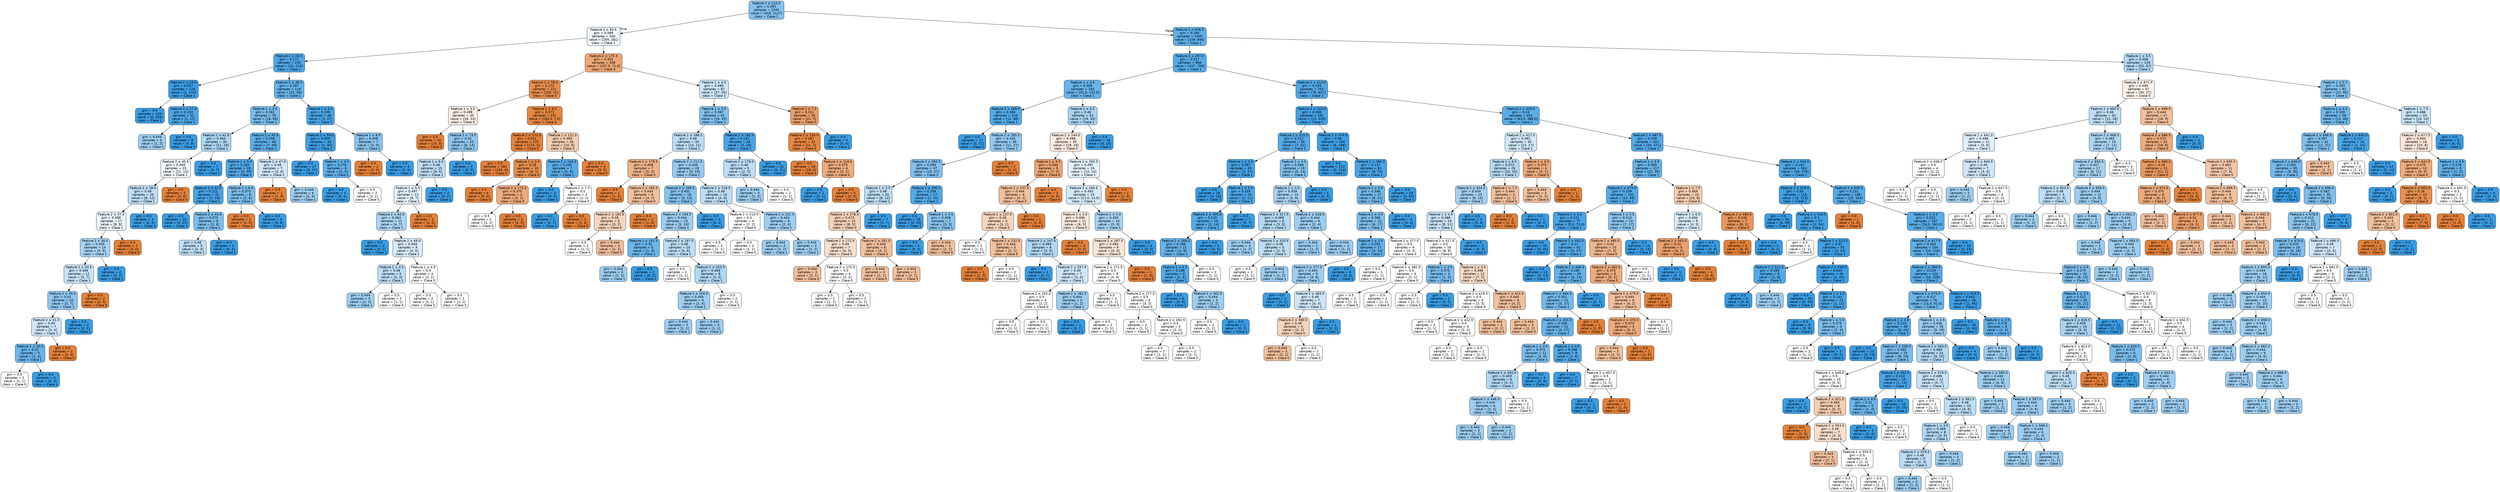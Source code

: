 digraph Tree {
node [shape=box, style="filled, rounded", color="black", fontname="helvetica"] ;
edge [fontname="helvetica"] ;
0 [label=<Feature 2 &le; 223.5<br/>gini = 0.395<br/>samples = 1545<br/>value = [418, 1127]<br/>class = Clase 1>, fillcolor="#82c1ef"] ;
1 [label=<Feature 2 &le; 63.5<br/>gini = 0.499<br/>samples = 540<br/>value = [259, 281]<br/>class = Clase 1>, fillcolor="#eff7fd"] ;
0 -> 1 [labeldistance=2.5, labelangle=45, headlabel="True"] ;
2 [label=<Feature 2 &le; 28.5<br/>gini = 0.172<br/>samples = 232<br/>value = [22, 210]<br/>class = Clase 1>, fillcolor="#4ea7e8"] ;
1 -> 2 ;
3 [label=<Feature 2 &le; 25.5<br/>gini = 0.017<br/>samples = 116<br/>value = [1, 115]<br/>class = Clase 1>, fillcolor="#3b9ee5"] ;
2 -> 3 ;
4 [label=<gini = 0.0<br/>samples = 104<br/>value = [0, 104]<br/>class = Clase 1>, fillcolor="#399de5"] ;
3 -> 4 ;
5 [label=<Feature 2 &le; 27.0<br/>gini = 0.153<br/>samples = 12<br/>value = [1, 11]<br/>class = Clase 1>, fillcolor="#4ba6e7"] ;
3 -> 5 ;
6 [label=<gini = 0.444<br/>samples = 3<br/>value = [1, 2]<br/>class = Clase 1>, fillcolor="#9ccef2"] ;
5 -> 6 ;
7 [label=<gini = 0.0<br/>samples = 9<br/>value = [0, 9]<br/>class = Clase 1>, fillcolor="#399de5"] ;
5 -> 7 ;
8 [label=<Feature 2 &le; 48.5<br/>gini = 0.297<br/>samples = 116<br/>value = [21, 95]<br/>class = Clase 1>, fillcolor="#65b3eb"] ;
2 -> 8 ;
9 [label=<Feature 1 &le; 3.5<br/>gini = 0.361<br/>samples = 76<br/>value = [18, 58]<br/>class = Clase 1>, fillcolor="#76bbed"] ;
8 -> 9 ;
10 [label=<Feature 2 &le; 42.0<br/>gini = 0.464<br/>samples = 30<br/>value = [11, 19]<br/>class = Clase 1>, fillcolor="#acd6f4"] ;
9 -> 10 ;
11 [label=<Feature 2 &le; 40.5<br/>gini = 0.499<br/>samples = 23<br/>value = [11, 12]<br/>class = Clase 1>, fillcolor="#eff7fd"] ;
10 -> 11 ;
12 [label=<Feature 2 &le; 39.0<br/>gini = 0.48<br/>samples = 20<br/>value = [8, 12]<br/>class = Clase 1>, fillcolor="#bddef6"] ;
11 -> 12 ;
13 [label=<Feature 2 &le; 37.5<br/>gini = 0.498<br/>samples = 17<br/>value = [8, 9]<br/>class = Clase 1>, fillcolor="#e9f4fc"] ;
12 -> 13 ;
14 [label=<Feature 2 &le; 36.0<br/>gini = 0.459<br/>samples = 14<br/>value = [5, 9]<br/>class = Clase 1>, fillcolor="#a7d3f3"] ;
13 -> 14 ;
15 [label=<Feature 2 &le; 34.5<br/>gini = 0.486<br/>samples = 12<br/>value = [5, 7]<br/>class = Clase 1>, fillcolor="#c6e3f8"] ;
14 -> 15 ;
16 [label=<Feature 2 &le; 33.0<br/>gini = 0.42<br/>samples = 10<br/>value = [3, 7]<br/>class = Clase 1>, fillcolor="#8ec7f0"] ;
15 -> 16 ;
17 [label=<Feature 2 &le; 31.5<br/>gini = 0.49<br/>samples = 7<br/>value = [3, 4]<br/>class = Clase 1>, fillcolor="#cee6f8"] ;
16 -> 17 ;
18 [label=<Feature 2 &le; 30.0<br/>gini = 0.32<br/>samples = 5<br/>value = [1, 4]<br/>class = Clase 1>, fillcolor="#6ab6ec"] ;
17 -> 18 ;
19 [label=<gini = 0.5<br/>samples = 2<br/>value = [1, 1]<br/>class = Clase 0>, fillcolor="#ffffff"] ;
18 -> 19 ;
20 [label=<gini = 0.0<br/>samples = 3<br/>value = [0, 3]<br/>class = Clase 1>, fillcolor="#399de5"] ;
18 -> 20 ;
21 [label=<gini = 0.0<br/>samples = 2<br/>value = [2, 0]<br/>class = Clase 0>, fillcolor="#e58139"] ;
17 -> 21 ;
22 [label=<gini = 0.0<br/>samples = 3<br/>value = [0, 3]<br/>class = Clase 1>, fillcolor="#399de5"] ;
16 -> 22 ;
23 [label=<gini = 0.0<br/>samples = 2<br/>value = [2, 0]<br/>class = Clase 0>, fillcolor="#e58139"] ;
15 -> 23 ;
24 [label=<gini = 0.0<br/>samples = 2<br/>value = [0, 2]<br/>class = Clase 1>, fillcolor="#399de5"] ;
14 -> 24 ;
25 [label=<gini = 0.0<br/>samples = 3<br/>value = [3, 0]<br/>class = Clase 0>, fillcolor="#e58139"] ;
13 -> 25 ;
26 [label=<gini = 0.0<br/>samples = 3<br/>value = [0, 3]<br/>class = Clase 1>, fillcolor="#399de5"] ;
12 -> 26 ;
27 [label=<gini = 0.0<br/>samples = 3<br/>value = [3, 0]<br/>class = Clase 0>, fillcolor="#e58139"] ;
11 -> 27 ;
28 [label=<gini = 0.0<br/>samples = 7<br/>value = [0, 7]<br/>class = Clase 1>, fillcolor="#399de5"] ;
10 -> 28 ;
29 [label=<Feature 2 &le; 45.5<br/>gini = 0.258<br/>samples = 46<br/>value = [7, 39]<br/>class = Clase 1>, fillcolor="#5dafea"] ;
9 -> 29 ;
30 [label=<Feature 1 &le; 5.5<br/>gini = 0.184<br/>samples = 39<br/>value = [4, 35]<br/>class = Clase 1>, fillcolor="#50a8e8"] ;
29 -> 30 ;
31 [label=<Feature 2 &le; 42.0<br/>gini = 0.121<br/>samples = 31<br/>value = [2, 29]<br/>class = Clase 1>, fillcolor="#47a4e7"] ;
30 -> 31 ;
32 [label=<gini = 0.0<br/>samples = 23<br/>value = [0, 23]<br/>class = Clase 1>, fillcolor="#399de5"] ;
31 -> 32 ;
33 [label=<Feature 2 &le; 44.5<br/>gini = 0.375<br/>samples = 8<br/>value = [2, 6]<br/>class = Clase 1>, fillcolor="#7bbeee"] ;
31 -> 33 ;
34 [label=<gini = 0.48<br/>samples = 5<br/>value = [2, 3]<br/>class = Clase 1>, fillcolor="#bddef6"] ;
33 -> 34 ;
35 [label=<gini = 0.0<br/>samples = 3<br/>value = [0, 3]<br/>class = Clase 1>, fillcolor="#399de5"] ;
33 -> 35 ;
36 [label=<Feature 1 &le; 6.5<br/>gini = 0.375<br/>samples = 8<br/>value = [2, 6]<br/>class = Clase 1>, fillcolor="#7bbeee"] ;
30 -> 36 ;
37 [label=<gini = 0.0<br/>samples = 2<br/>value = [2, 0]<br/>class = Clase 0>, fillcolor="#e58139"] ;
36 -> 37 ;
38 [label=<gini = 0.0<br/>samples = 6<br/>value = [0, 6]<br/>class = Clase 1>, fillcolor="#399de5"] ;
36 -> 38 ;
39 [label=<Feature 2 &le; 47.0<br/>gini = 0.49<br/>samples = 7<br/>value = [3, 4]<br/>class = Clase 1>, fillcolor="#cee6f8"] ;
29 -> 39 ;
40 [label=<gini = 0.0<br/>samples = 1<br/>value = [1, 0]<br/>class = Clase 0>, fillcolor="#e58139"] ;
39 -> 40 ;
41 [label=<gini = 0.444<br/>samples = 6<br/>value = [2, 4]<br/>class = Clase 1>, fillcolor="#9ccef2"] ;
39 -> 41 ;
42 [label=<Feature 1 &le; 5.5<br/>gini = 0.139<br/>samples = 40<br/>value = [3, 37]<br/>class = Clase 1>, fillcolor="#49a5e7"] ;
8 -> 42 ;
43 [label=<Feature 2 &le; 59.0<br/>gini = 0.059<br/>samples = 33<br/>value = [1, 32]<br/>class = Clase 1>, fillcolor="#3fa0e6"] ;
42 -> 43 ;
44 [label=<gini = 0.0<br/>samples = 27<br/>value = [0, 27]<br/>class = Clase 1>, fillcolor="#399de5"] ;
43 -> 44 ;
45 [label=<Feature 1 &le; 4.5<br/>gini = 0.278<br/>samples = 6<br/>value = [1, 5]<br/>class = Clase 1>, fillcolor="#61b1ea"] ;
43 -> 45 ;
46 [label=<gini = 0.0<br/>samples = 4<br/>value = [0, 4]<br/>class = Clase 1>, fillcolor="#399de5"] ;
45 -> 46 ;
47 [label=<gini = 0.5<br/>samples = 2<br/>value = [1, 1]<br/>class = Clase 0>, fillcolor="#ffffff"] ;
45 -> 47 ;
48 [label=<Feature 1 &le; 6.5<br/>gini = 0.408<br/>samples = 7<br/>value = [2, 5]<br/>class = Clase 1>, fillcolor="#88c4ef"] ;
42 -> 48 ;
49 [label=<gini = 0.0<br/>samples = 2<br/>value = [2, 0]<br/>class = Clase 0>, fillcolor="#e58139"] ;
48 -> 49 ;
50 [label=<gini = 0.0<br/>samples = 5<br/>value = [0, 5]<br/>class = Clase 1>, fillcolor="#399de5"] ;
48 -> 50 ;
51 [label=<Feature 2 &le; 175.5<br/>gini = 0.355<br/>samples = 308<br/>value = [237.0, 71.0]<br/>class = Clase 0>, fillcolor="#eda774"] ;
1 -> 51 ;
52 [label=<Feature 2 &le; 78.0<br/>gini = 0.172<br/>samples = 221<br/>value = [200, 21]<br/>class = Clase 0>, fillcolor="#e88e4e"] ;
51 -> 52 ;
53 [label=<Feature 1 &le; 3.5<br/>gini = 0.498<br/>samples = 30<br/>value = [16, 14]<br/>class = Clase 0>, fillcolor="#fcefe6"] ;
52 -> 53 ;
54 [label=<gini = 0.0<br/>samples = 10<br/>value = [10, 0]<br/>class = Clase 0>, fillcolor="#e58139"] ;
53 -> 54 ;
55 [label=<Feature 2 &le; 73.5<br/>gini = 0.42<br/>samples = 20<br/>value = [6, 14]<br/>class = Clase 1>, fillcolor="#8ec7f0"] ;
53 -> 55 ;
56 [label=<Feature 1 &le; 6.5<br/>gini = 0.48<br/>samples = 15<br/>value = [6, 9]<br/>class = Clase 1>, fillcolor="#bddef6"] ;
55 -> 56 ;
57 [label=<Feature 1 &le; 5.5<br/>gini = 0.497<br/>samples = 13<br/>value = [6, 7]<br/>class = Clase 1>, fillcolor="#e3f1fb"] ;
56 -> 57 ;
58 [label=<Feature 2 &le; 64.5<br/>gini = 0.463<br/>samples = 11<br/>value = [4, 7]<br/>class = Clase 1>, fillcolor="#aad5f4"] ;
57 -> 58 ;
59 [label=<gini = 0.0<br/>samples = 2<br/>value = [0, 2]<br/>class = Clase 1>, fillcolor="#399de5"] ;
58 -> 59 ;
60 [label=<Feature 2 &le; 69.0<br/>gini = 0.494<br/>samples = 9<br/>value = [4, 5]<br/>class = Clase 1>, fillcolor="#d7ebfa"] ;
58 -> 60 ;
61 [label=<Feature 1 &le; 4.5<br/>gini = 0.48<br/>samples = 5<br/>value = [2, 3]<br/>class = Clase 1>, fillcolor="#bddef6"] ;
60 -> 61 ;
62 [label=<gini = 0.444<br/>samples = 3<br/>value = [1, 2]<br/>class = Clase 1>, fillcolor="#9ccef2"] ;
61 -> 62 ;
63 [label=<gini = 0.5<br/>samples = 2<br/>value = [1, 1]<br/>class = Clase 0>, fillcolor="#ffffff"] ;
61 -> 63 ;
64 [label=<Feature 1 &le; 4.5<br/>gini = 0.5<br/>samples = 4<br/>value = [2, 2]<br/>class = Clase 0>, fillcolor="#ffffff"] ;
60 -> 64 ;
65 [label=<gini = 0.5<br/>samples = 2<br/>value = [1, 1]<br/>class = Clase 0>, fillcolor="#ffffff"] ;
64 -> 65 ;
66 [label=<gini = 0.5<br/>samples = 2<br/>value = [1, 1]<br/>class = Clase 0>, fillcolor="#ffffff"] ;
64 -> 66 ;
67 [label=<gini = 0.0<br/>samples = 2<br/>value = [2, 0]<br/>class = Clase 0>, fillcolor="#e58139"] ;
57 -> 67 ;
68 [label=<gini = 0.0<br/>samples = 2<br/>value = [0, 2]<br/>class = Clase 1>, fillcolor="#399de5"] ;
56 -> 68 ;
69 [label=<gini = 0.0<br/>samples = 5<br/>value = [0, 5]<br/>class = Clase 1>, fillcolor="#399de5"] ;
55 -> 69 ;
70 [label=<Feature 1 &le; 6.5<br/>gini = 0.071<br/>samples = 191<br/>value = [184.0, 7.0]<br/>class = Clase 0>, fillcolor="#e68641"] ;
52 -> 70 ;
71 [label=<Feature 2 &le; 171.0<br/>gini = 0.011<br/>samples = 175<br/>value = [174, 1]<br/>class = Clase 0>, fillcolor="#e5823a"] ;
70 -> 71 ;
72 [label=<gini = 0.0<br/>samples = 165<br/>value = [165, 0]<br/>class = Clase 0>, fillcolor="#e58139"] ;
71 -> 72 ;
73 [label=<Feature 1 &le; 3.5<br/>gini = 0.18<br/>samples = 10<br/>value = [9, 1]<br/>class = Clase 0>, fillcolor="#e88f4f"] ;
71 -> 73 ;
74 [label=<gini = 0.0<br/>samples = 6<br/>value = [6, 0]<br/>class = Clase 0>, fillcolor="#e58139"] ;
73 -> 74 ;
75 [label=<Feature 2 &le; 173.5<br/>gini = 0.375<br/>samples = 4<br/>value = [3, 1]<br/>class = Clase 0>, fillcolor="#eeab7b"] ;
73 -> 75 ;
76 [label=<gini = 0.5<br/>samples = 2<br/>value = [1, 1]<br/>class = Clase 0>, fillcolor="#ffffff"] ;
75 -> 76 ;
77 [label=<gini = 0.0<br/>samples = 2<br/>value = [2, 0]<br/>class = Clase 0>, fillcolor="#e58139"] ;
75 -> 77 ;
78 [label=<Feature 2 &le; 121.5<br/>gini = 0.469<br/>samples = 16<br/>value = [10, 6]<br/>class = Clase 0>, fillcolor="#f5cdb0"] ;
70 -> 78 ;
79 [label=<Feature 2 &le; 104.0<br/>gini = 0.245<br/>samples = 7<br/>value = [1, 6]<br/>class = Clase 1>, fillcolor="#5aade9"] ;
78 -> 79 ;
80 [label=<gini = 0.0<br/>samples = 5<br/>value = [0, 5]<br/>class = Clase 1>, fillcolor="#399de5"] ;
79 -> 80 ;
81 [label=<Feature 1 &le; 7.5<br/>gini = 0.5<br/>samples = 2<br/>value = [1, 1]<br/>class = Clase 0>, fillcolor="#ffffff"] ;
79 -> 81 ;
82 [label=<gini = 0.0<br/>samples = 1<br/>value = [0, 1]<br/>class = Clase 1>, fillcolor="#399de5"] ;
81 -> 82 ;
83 [label=<gini = 0.0<br/>samples = 1<br/>value = [1, 0]<br/>class = Clase 0>, fillcolor="#e58139"] ;
81 -> 83 ;
84 [label=<gini = 0.0<br/>samples = 9<br/>value = [9, 0]<br/>class = Clase 0>, fillcolor="#e58139"] ;
78 -> 84 ;
85 [label=<Feature 1 &le; 4.5<br/>gini = 0.489<br/>samples = 87<br/>value = [37, 50]<br/>class = Clase 1>, fillcolor="#cce6f8"] ;
51 -> 85 ;
86 [label=<Feature 1 &le; 3.5<br/>gini = 0.387<br/>samples = 61<br/>value = [16, 45]<br/>class = Clase 1>, fillcolor="#7fc0ee"] ;
85 -> 86 ;
87 [label=<Feature 2 &le; 188.5<br/>gini = 0.48<br/>samples = 35<br/>value = [14, 21]<br/>class = Clase 1>, fillcolor="#bddef6"] ;
86 -> 87 ;
88 [label=<Feature 2 &le; 179.5<br/>gini = 0.408<br/>samples = 7<br/>value = [5, 2]<br/>class = Clase 0>, fillcolor="#efb388"] ;
87 -> 88 ;
89 [label=<gini = 0.0<br/>samples = 1<br/>value = [1, 0]<br/>class = Clase 0>, fillcolor="#e58139"] ;
88 -> 89 ;
90 [label=<Feature 2 &le; 185.5<br/>gini = 0.444<br/>samples = 6<br/>value = [4, 2]<br/>class = Clase 0>, fillcolor="#f2c09c"] ;
88 -> 90 ;
91 [label=<Feature 2 &le; 182.5<br/>gini = 0.48<br/>samples = 5<br/>value = [3, 2]<br/>class = Clase 0>, fillcolor="#f6d5bd"] ;
90 -> 91 ;
92 [label=<gini = 0.5<br/>samples = 2<br/>value = [1, 1]<br/>class = Clase 0>, fillcolor="#ffffff"] ;
91 -> 92 ;
93 [label=<gini = 0.444<br/>samples = 3<br/>value = [2, 1]<br/>class = Clase 0>, fillcolor="#f2c09c"] ;
91 -> 93 ;
94 [label=<gini = 0.0<br/>samples = 1<br/>value = [1, 0]<br/>class = Clase 0>, fillcolor="#e58139"] ;
90 -> 94 ;
95 [label=<Feature 2 &le; 212.5<br/>gini = 0.436<br/>samples = 28<br/>value = [9, 19]<br/>class = Clase 1>, fillcolor="#97cbf1"] ;
87 -> 95 ;
96 [label=<Feature 2 &le; 206.5<br/>gini = 0.401<br/>samples = 18<br/>value = [5, 13]<br/>class = Clase 1>, fillcolor="#85c3ef"] ;
95 -> 96 ;
97 [label=<Feature 2 &le; 194.5<br/>gini = 0.444<br/>samples = 15<br/>value = [5, 10]<br/>class = Clase 1>, fillcolor="#9ccef2"] ;
96 -> 97 ;
98 [label=<Feature 2 &le; 191.5<br/>gini = 0.32<br/>samples = 5<br/>value = [1, 4]<br/>class = Clase 1>, fillcolor="#6ab6ec"] ;
97 -> 98 ;
99 [label=<gini = 0.444<br/>samples = 3<br/>value = [1, 2]<br/>class = Clase 1>, fillcolor="#9ccef2"] ;
98 -> 99 ;
100 [label=<gini = 0.0<br/>samples = 2<br/>value = [0, 2]<br/>class = Clase 1>, fillcolor="#399de5"] ;
98 -> 100 ;
101 [label=<Feature 2 &le; 197.5<br/>gini = 0.48<br/>samples = 10<br/>value = [4, 6]<br/>class = Clase 1>, fillcolor="#bddef6"] ;
97 -> 101 ;
102 [label=<gini = 0.5<br/>samples = 2<br/>value = [1, 1]<br/>class = Clase 0>, fillcolor="#ffffff"] ;
101 -> 102 ;
103 [label=<Feature 2 &le; 203.5<br/>gini = 0.469<br/>samples = 8<br/>value = [3, 5]<br/>class = Clase 1>, fillcolor="#b0d8f5"] ;
101 -> 103 ;
104 [label=<Feature 2 &le; 200.5<br/>gini = 0.444<br/>samples = 6<br/>value = [2, 4]<br/>class = Clase 1>, fillcolor="#9ccef2"] ;
103 -> 104 ;
105 [label=<gini = 0.444<br/>samples = 3<br/>value = [1, 2]<br/>class = Clase 1>, fillcolor="#9ccef2"] ;
104 -> 105 ;
106 [label=<gini = 0.444<br/>samples = 3<br/>value = [1, 2]<br/>class = Clase 1>, fillcolor="#9ccef2"] ;
104 -> 106 ;
107 [label=<gini = 0.5<br/>samples = 2<br/>value = [1, 1]<br/>class = Clase 0>, fillcolor="#ffffff"] ;
103 -> 107 ;
108 [label=<gini = 0.0<br/>samples = 3<br/>value = [0, 3]<br/>class = Clase 1>, fillcolor="#399de5"] ;
96 -> 108 ;
109 [label=<Feature 2 &le; 218.5<br/>gini = 0.48<br/>samples = 10<br/>value = [4, 6]<br/>class = Clase 1>, fillcolor="#bddef6"] ;
95 -> 109 ;
110 [label=<Feature 2 &le; 215.5<br/>gini = 0.5<br/>samples = 4<br/>value = [2, 2]<br/>class = Clase 0>, fillcolor="#ffffff"] ;
109 -> 110 ;
111 [label=<gini = 0.5<br/>samples = 2<br/>value = [1, 1]<br/>class = Clase 0>, fillcolor="#ffffff"] ;
110 -> 111 ;
112 [label=<gini = 0.5<br/>samples = 2<br/>value = [1, 1]<br/>class = Clase 0>, fillcolor="#ffffff"] ;
110 -> 112 ;
113 [label=<Feature 2 &le; 221.5<br/>gini = 0.444<br/>samples = 6<br/>value = [2, 4]<br/>class = Clase 1>, fillcolor="#9ccef2"] ;
109 -> 113 ;
114 [label=<gini = 0.444<br/>samples = 3<br/>value = [1, 2]<br/>class = Clase 1>, fillcolor="#9ccef2"] ;
113 -> 114 ;
115 [label=<gini = 0.444<br/>samples = 3<br/>value = [1, 2]<br/>class = Clase 1>, fillcolor="#9ccef2"] ;
113 -> 115 ;
116 [label=<Feature 2 &le; 182.0<br/>gini = 0.142<br/>samples = 26<br/>value = [2, 24]<br/>class = Clase 1>, fillcolor="#49a5e7"] ;
86 -> 116 ;
117 [label=<Feature 2 &le; 178.0<br/>gini = 0.48<br/>samples = 5<br/>value = [2, 3]<br/>class = Clase 1>, fillcolor="#bddef6"] ;
116 -> 117 ;
118 [label=<gini = 0.444<br/>samples = 3<br/>value = [1, 2]<br/>class = Clase 1>, fillcolor="#9ccef2"] ;
117 -> 118 ;
119 [label=<gini = 0.5<br/>samples = 2<br/>value = [1, 1]<br/>class = Clase 0>, fillcolor="#ffffff"] ;
117 -> 119 ;
120 [label=<gini = 0.0<br/>samples = 21<br/>value = [0, 21]<br/>class = Clase 1>, fillcolor="#399de5"] ;
116 -> 120 ;
121 [label=<Feature 1 &le; 7.5<br/>gini = 0.311<br/>samples = 26<br/>value = [21, 5]<br/>class = Clase 0>, fillcolor="#eb9f68"] ;
85 -> 121 ;
122 [label=<Feature 2 &le; 216.0<br/>gini = 0.087<br/>samples = 22<br/>value = [21, 1]<br/>class = Clase 0>, fillcolor="#e68742"] ;
121 -> 122 ;
123 [label=<gini = 0.0<br/>samples = 18<br/>value = [18, 0]<br/>class = Clase 0>, fillcolor="#e58139"] ;
122 -> 123 ;
124 [label=<Feature 2 &le; 218.5<br/>gini = 0.375<br/>samples = 4<br/>value = [3, 1]<br/>class = Clase 0>, fillcolor="#eeab7b"] ;
122 -> 124 ;
125 [label=<gini = 0.0<br/>samples = 1<br/>value = [0, 1]<br/>class = Clase 1>, fillcolor="#399de5"] ;
124 -> 125 ;
126 [label=<gini = 0.0<br/>samples = 3<br/>value = [3, 0]<br/>class = Clase 0>, fillcolor="#e58139"] ;
124 -> 126 ;
127 [label=<gini = 0.0<br/>samples = 4<br/>value = [0, 4]<br/>class = Clase 1>, fillcolor="#399de5"] ;
121 -> 127 ;
128 [label=<Feature 2 &le; 636.5<br/>gini = 0.266<br/>samples = 1005<br/>value = [159, 846]<br/>class = Clase 1>, fillcolor="#5eafea"] ;
0 -> 128 [labeldistance=2.5, labelangle=-45, headlabel="False"] ;
129 [label=<Feature 2 &le; 297.0<br/>gini = 0.217<br/>samples = 866<br/>value = [107, 759]<br/>class = Clase 1>, fillcolor="#55abe9"] ;
128 -> 129 ;
130 [label=<Feature 1 &le; 4.5<br/>gini = 0.308<br/>samples = 163<br/>value = [31.0, 132.0]<br/>class = Clase 1>, fillcolor="#68b4eb"] ;
129 -> 130 ;
131 [label=<Feature 2 &le; 269.5<br/>gini = 0.194<br/>samples = 110<br/>value = [12, 98]<br/>class = Clase 1>, fillcolor="#51a9e8"] ;
130 -> 131 ;
132 [label=<gini = 0.0<br/>samples = 71<br/>value = [0, 71]<br/>class = Clase 1>, fillcolor="#399de5"] ;
131 -> 132 ;
133 [label=<Feature 2 &le; 295.5<br/>gini = 0.426<br/>samples = 39<br/>value = [12, 27]<br/>class = Clase 1>, fillcolor="#91c9f1"] ;
131 -> 133 ;
134 [label=<Feature 2 &le; 283.5<br/>gini = 0.394<br/>samples = 37<br/>value = [10, 27]<br/>class = Clase 1>, fillcolor="#82c1ef"] ;
133 -> 134 ;
135 [label=<Feature 1 &le; 3.5<br/>gini = 0.48<br/>samples = 20<br/>value = [8, 12]<br/>class = Clase 1>, fillcolor="#bddef6"] ;
134 -> 135 ;
136 [label=<Feature 2 &le; 278.5<br/>gini = 0.473<br/>samples = 13<br/>value = [8, 5]<br/>class = Clase 0>, fillcolor="#f5d0b5"] ;
135 -> 136 ;
137 [label=<Feature 2 &le; 272.5<br/>gini = 0.49<br/>samples = 7<br/>value = [4, 3]<br/>class = Clase 0>, fillcolor="#f8e0ce"] ;
136 -> 137 ;
138 [label=<gini = 0.444<br/>samples = 3<br/>value = [2, 1]<br/>class = Clase 0>, fillcolor="#f2c09c"] ;
137 -> 138 ;
139 [label=<Feature 2 &le; 275.5<br/>gini = 0.5<br/>samples = 4<br/>value = [2, 2]<br/>class = Clase 0>, fillcolor="#ffffff"] ;
137 -> 139 ;
140 [label=<gini = 0.5<br/>samples = 2<br/>value = [1, 1]<br/>class = Clase 0>, fillcolor="#ffffff"] ;
139 -> 140 ;
141 [label=<gini = 0.5<br/>samples = 2<br/>value = [1, 1]<br/>class = Clase 0>, fillcolor="#ffffff"] ;
139 -> 141 ;
142 [label=<Feature 2 &le; 281.5<br/>gini = 0.444<br/>samples = 6<br/>value = [4, 2]<br/>class = Clase 0>, fillcolor="#f2c09c"] ;
136 -> 142 ;
143 [label=<gini = 0.444<br/>samples = 3<br/>value = [2, 1]<br/>class = Clase 0>, fillcolor="#f2c09c"] ;
142 -> 143 ;
144 [label=<gini = 0.444<br/>samples = 3<br/>value = [2, 1]<br/>class = Clase 0>, fillcolor="#f2c09c"] ;
142 -> 144 ;
145 [label=<gini = 0.0<br/>samples = 7<br/>value = [0, 7]<br/>class = Clase 1>, fillcolor="#399de5"] ;
135 -> 145 ;
146 [label=<Feature 2 &le; 290.5<br/>gini = 0.208<br/>samples = 17<br/>value = [2, 15]<br/>class = Clase 1>, fillcolor="#53aae8"] ;
134 -> 146 ;
147 [label=<gini = 0.0<br/>samples = 10<br/>value = [0, 10]<br/>class = Clase 1>, fillcolor="#399de5"] ;
146 -> 147 ;
148 [label=<Feature 1 &le; 3.5<br/>gini = 0.408<br/>samples = 7<br/>value = [2, 5]<br/>class = Clase 1>, fillcolor="#88c4ef"] ;
146 -> 148 ;
149 [label=<gini = 0.0<br/>samples = 4<br/>value = [0, 4]<br/>class = Clase 1>, fillcolor="#399de5"] ;
148 -> 149 ;
150 [label=<gini = 0.444<br/>samples = 3<br/>value = [2, 1]<br/>class = Clase 0>, fillcolor="#f2c09c"] ;
148 -> 150 ;
151 [label=<gini = 0.0<br/>samples = 2<br/>value = [2, 0]<br/>class = Clase 0>, fillcolor="#e58139"] ;
133 -> 151 ;
152 [label=<Feature 1 &le; 6.5<br/>gini = 0.46<br/>samples = 53<br/>value = [19, 34]<br/>class = Clase 1>, fillcolor="#a8d4f4"] ;
130 -> 152 ;
153 [label=<Feature 2 &le; 244.5<br/>gini = 0.496<br/>samples = 35<br/>value = [19, 16]<br/>class = Clase 0>, fillcolor="#fbebe0"] ;
152 -> 153 ;
154 [label=<Feature 1 &le; 5.5<br/>gini = 0.346<br/>samples = 9<br/>value = [7, 2]<br/>class = Clase 0>, fillcolor="#eca572"] ;
153 -> 154 ;
155 [label=<Feature 2 &le; 237.5<br/>gini = 0.444<br/>samples = 6<br/>value = [4, 2]<br/>class = Clase 0>, fillcolor="#f2c09c"] ;
154 -> 155 ;
156 [label=<Feature 2 &le; 227.5<br/>gini = 0.48<br/>samples = 5<br/>value = [3, 2]<br/>class = Clase 0>, fillcolor="#f6d5bd"] ;
155 -> 156 ;
157 [label=<gini = 0.5<br/>samples = 2<br/>value = [1, 1]<br/>class = Clase 0>, fillcolor="#ffffff"] ;
156 -> 157 ;
158 [label=<Feature 2 &le; 232.5<br/>gini = 0.444<br/>samples = 3<br/>value = [2, 1]<br/>class = Clase 0>, fillcolor="#f2c09c"] ;
156 -> 158 ;
159 [label=<gini = 0.0<br/>samples = 1<br/>value = [1, 0]<br/>class = Clase 0>, fillcolor="#e58139"] ;
158 -> 159 ;
160 [label=<gini = 0.5<br/>samples = 2<br/>value = [1, 1]<br/>class = Clase 0>, fillcolor="#ffffff"] ;
158 -> 160 ;
161 [label=<gini = 0.0<br/>samples = 1<br/>value = [1, 0]<br/>class = Clase 0>, fillcolor="#e58139"] ;
155 -> 161 ;
162 [label=<gini = 0.0<br/>samples = 3<br/>value = [3, 0]<br/>class = Clase 0>, fillcolor="#e58139"] ;
154 -> 162 ;
163 [label=<Feature 2 &le; 293.5<br/>gini = 0.497<br/>samples = 26<br/>value = [12, 14]<br/>class = Clase 1>, fillcolor="#e3f1fb"] ;
153 -> 163 ;
164 [label=<Feature 2 &le; 266.5<br/>gini = 0.493<br/>samples = 25<br/>value = [11.0, 14.0]<br/>class = Clase 1>, fillcolor="#d5eaf9"] ;
163 -> 164 ;
165 [label=<Feature 1 &le; 5.5<br/>gini = 0.496<br/>samples = 11<br/>value = [6, 5]<br/>class = Clase 0>, fillcolor="#fbeade"] ;
164 -> 165 ;
166 [label=<Feature 2 &le; 247.5<br/>gini = 0.469<br/>samples = 8<br/>value = [3, 5]<br/>class = Clase 1>, fillcolor="#b0d8f5"] ;
165 -> 166 ;
167 [label=<gini = 0.0<br/>samples = 1<br/>value = [0, 1]<br/>class = Clase 1>, fillcolor="#399de5"] ;
166 -> 167 ;
168 [label=<Feature 2 &le; 257.5<br/>gini = 0.49<br/>samples = 7<br/>value = [3, 4]<br/>class = Clase 1>, fillcolor="#cee6f8"] ;
166 -> 168 ;
169 [label=<Feature 2 &le; 252.5<br/>gini = 0.5<br/>samples = 4<br/>value = [2, 2]<br/>class = Clase 0>, fillcolor="#ffffff"] ;
168 -> 169 ;
170 [label=<gini = 0.5<br/>samples = 2<br/>value = [1, 1]<br/>class = Clase 0>, fillcolor="#ffffff"] ;
169 -> 170 ;
171 [label=<gini = 0.5<br/>samples = 2<br/>value = [1, 1]<br/>class = Clase 0>, fillcolor="#ffffff"] ;
169 -> 171 ;
172 [label=<Feature 2 &le; 262.5<br/>gini = 0.444<br/>samples = 3<br/>value = [1, 2]<br/>class = Clase 1>, fillcolor="#9ccef2"] ;
168 -> 172 ;
173 [label=<gini = 0.0<br/>samples = 1<br/>value = [0, 1]<br/>class = Clase 1>, fillcolor="#399de5"] ;
172 -> 173 ;
174 [label=<gini = 0.5<br/>samples = 2<br/>value = [1, 1]<br/>class = Clase 0>, fillcolor="#ffffff"] ;
172 -> 174 ;
175 [label=<gini = 0.0<br/>samples = 3<br/>value = [3, 0]<br/>class = Clase 0>, fillcolor="#e58139"] ;
165 -> 175 ;
176 [label=<Feature 1 &le; 5.5<br/>gini = 0.459<br/>samples = 14<br/>value = [5, 9]<br/>class = Clase 1>, fillcolor="#a7d3f3"] ;
164 -> 176 ;
177 [label=<Feature 2 &le; 287.5<br/>gini = 0.494<br/>samples = 9<br/>value = [5, 4]<br/>class = Clase 0>, fillcolor="#fae6d7"] ;
176 -> 177 ;
178 [label=<Feature 2 &le; 272.5<br/>gini = 0.5<br/>samples = 8<br/>value = [4, 4]<br/>class = Clase 0>, fillcolor="#ffffff"] ;
177 -> 178 ;
179 [label=<gini = 0.5<br/>samples = 2<br/>value = [1, 1]<br/>class = Clase 0>, fillcolor="#ffffff"] ;
178 -> 179 ;
180 [label=<Feature 2 &le; 277.5<br/>gini = 0.5<br/>samples = 6<br/>value = [3, 3]<br/>class = Clase 0>, fillcolor="#ffffff"] ;
178 -> 180 ;
181 [label=<gini = 0.5<br/>samples = 2<br/>value = [1, 1]<br/>class = Clase 0>, fillcolor="#ffffff"] ;
180 -> 181 ;
182 [label=<Feature 2 &le; 282.5<br/>gini = 0.5<br/>samples = 4<br/>value = [2, 2]<br/>class = Clase 0>, fillcolor="#ffffff"] ;
180 -> 182 ;
183 [label=<gini = 0.5<br/>samples = 2<br/>value = [1, 1]<br/>class = Clase 0>, fillcolor="#ffffff"] ;
182 -> 183 ;
184 [label=<gini = 0.5<br/>samples = 2<br/>value = [1, 1]<br/>class = Clase 0>, fillcolor="#ffffff"] ;
182 -> 184 ;
185 [label=<gini = 0.0<br/>samples = 1<br/>value = [1, 0]<br/>class = Clase 0>, fillcolor="#e58139"] ;
177 -> 185 ;
186 [label=<gini = 0.0<br/>samples = 5<br/>value = [0, 5]<br/>class = Clase 1>, fillcolor="#399de5"] ;
176 -> 186 ;
187 [label=<gini = 0.0<br/>samples = 1<br/>value = [1, 0]<br/>class = Clase 0>, fillcolor="#e58139"] ;
163 -> 187 ;
188 [label=<gini = 0.0<br/>samples = 18<br/>value = [0, 18]<br/>class = Clase 1>, fillcolor="#399de5"] ;
152 -> 188 ;
189 [label=<Feature 2 &le; 414.0<br/>gini = 0.193<br/>samples = 703<br/>value = [76, 627]<br/>class = Clase 1>, fillcolor="#51a9e8"] ;
129 -> 189 ;
190 [label=<Feature 2 &le; 323.0<br/>gini = 0.098<br/>samples = 252<br/>value = [13, 239]<br/>class = Clase 1>, fillcolor="#44a2e6"] ;
189 -> 190 ;
191 [label=<Feature 2 &le; 315.5<br/>gini = 0.212<br/>samples = 58<br/>value = [7, 51]<br/>class = Clase 1>, fillcolor="#54aae9"] ;
190 -> 191 ;
192 [label=<Feature 1 &le; 3.5<br/>gini = 0.097<br/>samples = 39<br/>value = [2, 37]<br/>class = Clase 1>, fillcolor="#44a2e6"] ;
191 -> 192 ;
193 [label=<gini = 0.0<br/>samples = 16<br/>value = [0, 16]<br/>class = Clase 1>, fillcolor="#399de5"] ;
192 -> 193 ;
194 [label=<Feature 1 &le; 5.5<br/>gini = 0.159<br/>samples = 23<br/>value = [2, 21]<br/>class = Clase 1>, fillcolor="#4ca6e7"] ;
192 -> 194 ;
195 [label=<Feature 2 &le; 309.0<br/>gini = 0.219<br/>samples = 16<br/>value = [2, 14]<br/>class = Clase 1>, fillcolor="#55abe9"] ;
194 -> 195 ;
196 [label=<Feature 2 &le; 306.5<br/>gini = 0.298<br/>samples = 11<br/>value = [2, 9]<br/>class = Clase 1>, fillcolor="#65b3eb"] ;
195 -> 196 ;
197 [label=<Feature 1 &le; 4.5<br/>gini = 0.198<br/>samples = 9<br/>value = [1, 8]<br/>class = Clase 1>, fillcolor="#52a9e8"] ;
196 -> 197 ;
198 [label=<gini = 0.0<br/>samples = 6<br/>value = [0, 6]<br/>class = Clase 1>, fillcolor="#399de5"] ;
197 -> 198 ;
199 [label=<Feature 2 &le; 302.5<br/>gini = 0.444<br/>samples = 3<br/>value = [1, 2]<br/>class = Clase 1>, fillcolor="#9ccef2"] ;
197 -> 199 ;
200 [label=<gini = 0.5<br/>samples = 2<br/>value = [1, 1]<br/>class = Clase 0>, fillcolor="#ffffff"] ;
199 -> 200 ;
201 [label=<gini = 0.0<br/>samples = 1<br/>value = [0, 1]<br/>class = Clase 1>, fillcolor="#399de5"] ;
199 -> 201 ;
202 [label=<gini = 0.5<br/>samples = 2<br/>value = [1, 1]<br/>class = Clase 0>, fillcolor="#ffffff"] ;
196 -> 202 ;
203 [label=<gini = 0.0<br/>samples = 5<br/>value = [0, 5]<br/>class = Clase 1>, fillcolor="#399de5"] ;
195 -> 203 ;
204 [label=<gini = 0.0<br/>samples = 7<br/>value = [0, 7]<br/>class = Clase 1>, fillcolor="#399de5"] ;
194 -> 204 ;
205 [label=<Feature 1 &le; 4.5<br/>gini = 0.388<br/>samples = 19<br/>value = [5, 14]<br/>class = Clase 1>, fillcolor="#80c0ee"] ;
191 -> 205 ;
206 [label=<Feature 1 &le; 3.5<br/>gini = 0.459<br/>samples = 14<br/>value = [5, 9]<br/>class = Clase 1>, fillcolor="#a7d3f3"] ;
205 -> 206 ;
207 [label=<Feature 2 &le; 317.5<br/>gini = 0.469<br/>samples = 8<br/>value = [3, 5]<br/>class = Clase 1>, fillcolor="#b0d8f5"] ;
206 -> 207 ;
208 [label=<gini = 0.444<br/>samples = 3<br/>value = [1, 2]<br/>class = Clase 1>, fillcolor="#9ccef2"] ;
207 -> 208 ;
209 [label=<Feature 2 &le; 320.5<br/>gini = 0.48<br/>samples = 5<br/>value = [2, 3]<br/>class = Clase 1>, fillcolor="#bddef6"] ;
207 -> 209 ;
210 [label=<gini = 0.5<br/>samples = 2<br/>value = [1, 1]<br/>class = Clase 0>, fillcolor="#ffffff"] ;
209 -> 210 ;
211 [label=<gini = 0.444<br/>samples = 3<br/>value = [1, 2]<br/>class = Clase 1>, fillcolor="#9ccef2"] ;
209 -> 211 ;
212 [label=<Feature 2 &le; 318.0<br/>gini = 0.444<br/>samples = 6<br/>value = [2, 4]<br/>class = Clase 1>, fillcolor="#9ccef2"] ;
206 -> 212 ;
213 [label=<gini = 0.444<br/>samples = 3<br/>value = [1, 2]<br/>class = Clase 1>, fillcolor="#9ccef2"] ;
212 -> 213 ;
214 [label=<gini = 0.444<br/>samples = 3<br/>value = [1, 2]<br/>class = Clase 1>, fillcolor="#9ccef2"] ;
212 -> 214 ;
215 [label=<gini = 0.0<br/>samples = 5<br/>value = [0, 5]<br/>class = Clase 1>, fillcolor="#399de5"] ;
205 -> 215 ;
216 [label=<Feature 2 &le; 374.0<br/>gini = 0.06<br/>samples = 194<br/>value = [6, 188]<br/>class = Clase 1>, fillcolor="#3fa0e6"] ;
190 -> 216 ;
217 [label=<gini = 0.0<br/>samples = 113<br/>value = [0, 113]<br/>class = Clase 1>, fillcolor="#399de5"] ;
216 -> 217 ;
218 [label=<Feature 2 &le; 386.5<br/>gini = 0.137<br/>samples = 81<br/>value = [6, 75]<br/>class = Clase 1>, fillcolor="#49a5e7"] ;
216 -> 218 ;
219 [label=<Feature 1 &le; 5.5<br/>gini = 0.346<br/>samples = 27<br/>value = [6, 21]<br/>class = Clase 1>, fillcolor="#72b9ec"] ;
218 -> 219 ;
220 [label=<Feature 1 &le; 4.5<br/>gini = 0.386<br/>samples = 23<br/>value = [6, 17]<br/>class = Clase 1>, fillcolor="#7fc0ee"] ;
219 -> 220 ;
221 [label=<Feature 1 &le; 3.5<br/>gini = 0.291<br/>samples = 17<br/>value = [3, 14]<br/>class = Clase 1>, fillcolor="#63b2eb"] ;
220 -> 221 ;
222 [label=<Feature 2 &le; 377.5<br/>gini = 0.444<br/>samples = 9<br/>value = [3, 6]<br/>class = Clase 1>, fillcolor="#9ccef2"] ;
221 -> 222 ;
223 [label=<gini = 0.0<br/>samples = 2<br/>value = [0, 2]<br/>class = Clase 1>, fillcolor="#399de5"] ;
222 -> 223 ;
224 [label=<Feature 2 &le; 383.5<br/>gini = 0.49<br/>samples = 7<br/>value = [3, 4]<br/>class = Clase 1>, fillcolor="#cee6f8"] ;
222 -> 224 ;
225 [label=<Feature 2 &le; 380.5<br/>gini = 0.48<br/>samples = 5<br/>value = [3, 2]<br/>class = Clase 0>, fillcolor="#f6d5bd"] ;
224 -> 225 ;
226 [label=<gini = 0.444<br/>samples = 3<br/>value = [2, 1]<br/>class = Clase 0>, fillcolor="#f2c09c"] ;
225 -> 226 ;
227 [label=<gini = 0.5<br/>samples = 2<br/>value = [1, 1]<br/>class = Clase 0>, fillcolor="#ffffff"] ;
225 -> 227 ;
228 [label=<gini = 0.0<br/>samples = 2<br/>value = [0, 2]<br/>class = Clase 1>, fillcolor="#399de5"] ;
224 -> 228 ;
229 [label=<gini = 0.0<br/>samples = 8<br/>value = [0, 8]<br/>class = Clase 1>, fillcolor="#399de5"] ;
221 -> 229 ;
230 [label=<Feature 2 &le; 377.5<br/>gini = 0.5<br/>samples = 6<br/>value = [3, 3]<br/>class = Clase 0>, fillcolor="#ffffff"] ;
220 -> 230 ;
231 [label=<gini = 0.5<br/>samples = 2<br/>value = [1, 1]<br/>class = Clase 0>, fillcolor="#ffffff"] ;
230 -> 231 ;
232 [label=<Feature 2 &le; 382.5<br/>gini = 0.5<br/>samples = 4<br/>value = [2, 2]<br/>class = Clase 0>, fillcolor="#ffffff"] ;
230 -> 232 ;
233 [label=<gini = 0.5<br/>samples = 2<br/>value = [1, 1]<br/>class = Clase 0>, fillcolor="#ffffff"] ;
232 -> 233 ;
234 [label=<gini = 0.5<br/>samples = 2<br/>value = [1, 1]<br/>class = Clase 0>, fillcolor="#ffffff"] ;
232 -> 234 ;
235 [label=<gini = 0.0<br/>samples = 4<br/>value = [0, 4]<br/>class = Clase 1>, fillcolor="#399de5"] ;
219 -> 235 ;
236 [label=<gini = 0.0<br/>samples = 54<br/>value = [0, 54]<br/>class = Clase 1>, fillcolor="#399de5"] ;
218 -> 236 ;
237 [label=<Feature 2 &le; 429.0<br/>gini = 0.24<br/>samples = 451<br/>value = [63.0, 388.0]<br/>class = Clase 1>, fillcolor="#59ade9"] ;
189 -> 237 ;
238 [label=<Feature 2 &le; 427.5<br/>gini = 0.491<br/>samples = 30<br/>value = [13, 17]<br/>class = Clase 1>, fillcolor="#d0e8f9"] ;
237 -> 238 ;
239 [label=<Feature 1 &le; 6.5<br/>gini = 0.473<br/>samples = 26<br/>value = [10, 16]<br/>class = Clase 1>, fillcolor="#b5daf5"] ;
238 -> 239 ;
240 [label=<Feature 2 &le; 424.5<br/>gini = 0.454<br/>samples = 23<br/>value = [8, 15]<br/>class = Clase 1>, fillcolor="#a3d1f3"] ;
239 -> 240 ;
241 [label=<Feature 1 &le; 4.5<br/>gini = 0.488<br/>samples = 19<br/>value = [8, 11]<br/>class = Clase 1>, fillcolor="#c9e4f8"] ;
240 -> 241 ;
242 [label=<Feature 2 &le; 417.0<br/>gini = 0.5<br/>samples = 16<br/>value = [8, 8]<br/>class = Clase 0>, fillcolor="#ffffff"] ;
241 -> 242 ;
243 [label=<Feature 1 &le; 3.5<br/>gini = 0.375<br/>samples = 4<br/>value = [1, 3]<br/>class = Clase 1>, fillcolor="#7bbeee"] ;
242 -> 243 ;
244 [label=<gini = 0.5<br/>samples = 2<br/>value = [1, 1]<br/>class = Clase 0>, fillcolor="#ffffff"] ;
243 -> 244 ;
245 [label=<gini = 0.0<br/>samples = 2<br/>value = [0, 2]<br/>class = Clase 1>, fillcolor="#399de5"] ;
243 -> 245 ;
246 [label=<Feature 1 &le; 3.5<br/>gini = 0.486<br/>samples = 12<br/>value = [7, 5]<br/>class = Clase 0>, fillcolor="#f8dbc6"] ;
242 -> 246 ;
247 [label=<Feature 2 &le; 419.5<br/>gini = 0.5<br/>samples = 6<br/>value = [3, 3]<br/>class = Clase 0>, fillcolor="#ffffff"] ;
246 -> 247 ;
248 [label=<gini = 0.5<br/>samples = 2<br/>value = [1, 1]<br/>class = Clase 0>, fillcolor="#ffffff"] ;
247 -> 248 ;
249 [label=<Feature 2 &le; 422.5<br/>gini = 0.5<br/>samples = 4<br/>value = [2, 2]<br/>class = Clase 0>, fillcolor="#ffffff"] ;
247 -> 249 ;
250 [label=<gini = 0.5<br/>samples = 2<br/>value = [1, 1]<br/>class = Clase 0>, fillcolor="#ffffff"] ;
249 -> 250 ;
251 [label=<gini = 0.5<br/>samples = 2<br/>value = [1, 1]<br/>class = Clase 0>, fillcolor="#ffffff"] ;
249 -> 251 ;
252 [label=<Feature 2 &le; 422.0<br/>gini = 0.444<br/>samples = 6<br/>value = [4, 2]<br/>class = Clase 0>, fillcolor="#f2c09c"] ;
246 -> 252 ;
253 [label=<gini = 0.444<br/>samples = 3<br/>value = [2, 1]<br/>class = Clase 0>, fillcolor="#f2c09c"] ;
252 -> 253 ;
254 [label=<gini = 0.444<br/>samples = 3<br/>value = [2, 1]<br/>class = Clase 0>, fillcolor="#f2c09c"] ;
252 -> 254 ;
255 [label=<gini = 0.0<br/>samples = 3<br/>value = [0, 3]<br/>class = Clase 1>, fillcolor="#399de5"] ;
241 -> 255 ;
256 [label=<gini = 0.0<br/>samples = 4<br/>value = [0, 4]<br/>class = Clase 1>, fillcolor="#399de5"] ;
240 -> 256 ;
257 [label=<Feature 1 &le; 7.5<br/>gini = 0.444<br/>samples = 3<br/>value = [2, 1]<br/>class = Clase 0>, fillcolor="#f2c09c"] ;
239 -> 257 ;
258 [label=<gini = 0.0<br/>samples = 2<br/>value = [2, 0]<br/>class = Clase 0>, fillcolor="#e58139"] ;
257 -> 258 ;
259 [label=<gini = 0.0<br/>samples = 1<br/>value = [0, 1]<br/>class = Clase 1>, fillcolor="#399de5"] ;
257 -> 259 ;
260 [label=<Feature 1 &le; 6.0<br/>gini = 0.375<br/>samples = 4<br/>value = [3, 1]<br/>class = Clase 0>, fillcolor="#eeab7b"] ;
238 -> 260 ;
261 [label=<gini = 0.444<br/>samples = 3<br/>value = [2, 1]<br/>class = Clase 0>, fillcolor="#f2c09c"] ;
260 -> 261 ;
262 [label=<gini = 0.0<br/>samples = 1<br/>value = [1, 0]<br/>class = Clase 0>, fillcolor="#e58139"] ;
260 -> 262 ;
263 [label=<Feature 2 &le; 487.5<br/>gini = 0.209<br/>samples = 421<br/>value = [50, 371]<br/>class = Clase 1>, fillcolor="#54aae9"] ;
237 -> 263 ;
264 [label=<Feature 1 &le; 5.5<br/>gini = 0.305<br/>samples = 117<br/>value = [22, 95]<br/>class = Clase 1>, fillcolor="#67b4eb"] ;
263 -> 264 ;
265 [label=<Feature 2 &le; 473.5<br/>gini = 0.209<br/>samples = 101<br/>value = [12, 89]<br/>class = Clase 1>, fillcolor="#54aae9"] ;
264 -> 265 ;
266 [label=<Feature 1 &le; 3.5<br/>gini = 0.121<br/>samples = 77<br/>value = [5.0, 72.0]<br/>class = Clase 1>, fillcolor="#47a4e7"] ;
265 -> 266 ;
267 [label=<gini = 0.0<br/>samples = 35<br/>value = [0, 35]<br/>class = Clase 1>, fillcolor="#399de5"] ;
266 -> 267 ;
268 [label=<Feature 2 &le; 442.0<br/>gini = 0.21<br/>samples = 42<br/>value = [5, 37]<br/>class = Clase 1>, fillcolor="#54aae9"] ;
266 -> 268 ;
269 [label=<gini = 0.0<br/>samples = 13<br/>value = [0, 13]<br/>class = Clase 1>, fillcolor="#399de5"] ;
268 -> 269 ;
270 [label=<Feature 2 &le; 466.5<br/>gini = 0.285<br/>samples = 29<br/>value = [5, 24]<br/>class = Clase 1>, fillcolor="#62b1ea"] ;
268 -> 270 ;
271 [label=<Feature 2 &le; 464.5<br/>gini = 0.351<br/>samples = 22<br/>value = [5, 17]<br/>class = Clase 1>, fillcolor="#73baed"] ;
270 -> 271 ;
272 [label=<Feature 2 &le; 453.5<br/>gini = 0.308<br/>samples = 21<br/>value = [4, 17]<br/>class = Clase 1>, fillcolor="#68b4eb"] ;
271 -> 272 ;
273 [label=<Feature 1 &le; 4.5<br/>gini = 0.375<br/>samples = 12<br/>value = [3, 9]<br/>class = Clase 1>, fillcolor="#7bbeee"] ;
272 -> 273 ;
274 [label=<Feature 2 &le; 450.0<br/>gini = 0.469<br/>samples = 8<br/>value = [3, 5]<br/>class = Clase 1>, fillcolor="#b0d8f5"] ;
273 -> 274 ;
275 [label=<Feature 2 &le; 446.0<br/>gini = 0.444<br/>samples = 6<br/>value = [2, 4]<br/>class = Clase 1>, fillcolor="#9ccef2"] ;
274 -> 275 ;
276 [label=<gini = 0.444<br/>samples = 3<br/>value = [1, 2]<br/>class = Clase 1>, fillcolor="#9ccef2"] ;
275 -> 276 ;
277 [label=<gini = 0.444<br/>samples = 3<br/>value = [1, 2]<br/>class = Clase 1>, fillcolor="#9ccef2"] ;
275 -> 277 ;
278 [label=<gini = 0.5<br/>samples = 2<br/>value = [1, 1]<br/>class = Clase 0>, fillcolor="#ffffff"] ;
274 -> 278 ;
279 [label=<gini = 0.0<br/>samples = 4<br/>value = [0, 4]<br/>class = Clase 1>, fillcolor="#399de5"] ;
273 -> 279 ;
280 [label=<Feature 1 &le; 4.5<br/>gini = 0.198<br/>samples = 9<br/>value = [1, 8]<br/>class = Clase 1>, fillcolor="#52a9e8"] ;
272 -> 280 ;
281 [label=<gini = 0.0<br/>samples = 7<br/>value = [0, 7]<br/>class = Clase 1>, fillcolor="#399de5"] ;
280 -> 281 ;
282 [label=<Feature 2 &le; 457.5<br/>gini = 0.5<br/>samples = 2<br/>value = [1, 1]<br/>class = Clase 0>, fillcolor="#ffffff"] ;
280 -> 282 ;
283 [label=<gini = 0.0<br/>samples = 1<br/>value = [0, 1]<br/>class = Clase 1>, fillcolor="#399de5"] ;
282 -> 283 ;
284 [label=<gini = 0.0<br/>samples = 1<br/>value = [1, 0]<br/>class = Clase 0>, fillcolor="#e58139"] ;
282 -> 284 ;
285 [label=<gini = 0.0<br/>samples = 1<br/>value = [1, 0]<br/>class = Clase 0>, fillcolor="#e58139"] ;
271 -> 285 ;
286 [label=<gini = 0.0<br/>samples = 7<br/>value = [0, 7]<br/>class = Clase 1>, fillcolor="#399de5"] ;
270 -> 286 ;
287 [label=<Feature 1 &le; 3.5<br/>gini = 0.413<br/>samples = 24<br/>value = [7, 17]<br/>class = Clase 1>, fillcolor="#8bc5f0"] ;
265 -> 287 ;
288 [label=<Feature 2 &le; 485.5<br/>gini = 0.42<br/>samples = 10<br/>value = [7, 3]<br/>class = Clase 0>, fillcolor="#f0b78e"] ;
287 -> 288 ;
289 [label=<Feature 2 &le; 482.5<br/>gini = 0.375<br/>samples = 8<br/>value = [6, 2]<br/>class = Clase 0>, fillcolor="#eeab7b"] ;
288 -> 289 ;
290 [label=<Feature 2 &le; 479.5<br/>gini = 0.444<br/>samples = 6<br/>value = [4, 2]<br/>class = Clase 0>, fillcolor="#f2c09c"] ;
289 -> 290 ;
291 [label=<Feature 2 &le; 476.5<br/>gini = 0.375<br/>samples = 4<br/>value = [3, 1]<br/>class = Clase 0>, fillcolor="#eeab7b"] ;
290 -> 291 ;
292 [label=<gini = 0.444<br/>samples = 3<br/>value = [2, 1]<br/>class = Clase 0>, fillcolor="#f2c09c"] ;
291 -> 292 ;
293 [label=<gini = 0.0<br/>samples = 1<br/>value = [1, 0]<br/>class = Clase 0>, fillcolor="#e58139"] ;
291 -> 293 ;
294 [label=<gini = 0.5<br/>samples = 2<br/>value = [1, 1]<br/>class = Clase 0>, fillcolor="#ffffff"] ;
290 -> 294 ;
295 [label=<gini = 0.0<br/>samples = 2<br/>value = [2, 0]<br/>class = Clase 0>, fillcolor="#e58139"] ;
289 -> 295 ;
296 [label=<gini = 0.5<br/>samples = 2<br/>value = [1, 1]<br/>class = Clase 0>, fillcolor="#ffffff"] ;
288 -> 296 ;
297 [label=<gini = 0.0<br/>samples = 14<br/>value = [0, 14]<br/>class = Clase 1>, fillcolor="#399de5"] ;
287 -> 297 ;
298 [label=<Feature 1 &le; 7.5<br/>gini = 0.469<br/>samples = 16<br/>value = [10, 6]<br/>class = Clase 0>, fillcolor="#f5cdb0"] ;
264 -> 298 ;
299 [label=<Feature 1 &le; 6.5<br/>gini = 0.494<br/>samples = 9<br/>value = [4, 5]<br/>class = Clase 1>, fillcolor="#d7ebfa"] ;
298 -> 299 ;
300 [label=<Feature 2 &le; 442.0<br/>gini = 0.32<br/>samples = 5<br/>value = [4, 1]<br/>class = Clase 0>, fillcolor="#eca06a"] ;
299 -> 300 ;
301 [label=<gini = 0.0<br/>samples = 1<br/>value = [0, 1]<br/>class = Clase 1>, fillcolor="#399de5"] ;
300 -> 301 ;
302 [label=<gini = 0.0<br/>samples = 4<br/>value = [4, 0]<br/>class = Clase 0>, fillcolor="#e58139"] ;
300 -> 302 ;
303 [label=<gini = 0.0<br/>samples = 4<br/>value = [0, 4]<br/>class = Clase 1>, fillcolor="#399de5"] ;
299 -> 303 ;
304 [label=<Feature 2 &le; 480.0<br/>gini = 0.245<br/>samples = 7<br/>value = [6, 1]<br/>class = Clase 0>, fillcolor="#e9965a"] ;
298 -> 304 ;
305 [label=<gini = 0.0<br/>samples = 6<br/>value = [6, 0]<br/>class = Clase 0>, fillcolor="#e58139"] ;
304 -> 305 ;
306 [label=<gini = 0.0<br/>samples = 1<br/>value = [0, 1]<br/>class = Clase 1>, fillcolor="#399de5"] ;
304 -> 306 ;
307 [label=<Feature 2 &le; 544.5<br/>gini = 0.167<br/>samples = 304<br/>value = [28, 276]<br/>class = Clase 1>, fillcolor="#4da7e8"] ;
263 -> 307 ;
308 [label=<Feature 2 &le; 516.5<br/>gini = 0.05<br/>samples = 116<br/>value = [3, 113]<br/>class = Clase 1>, fillcolor="#3ea0e6"] ;
307 -> 308 ;
309 [label=<gini = 0.0<br/>samples = 59<br/>value = [0, 59]<br/>class = Clase 1>, fillcolor="#399de5"] ;
308 -> 309 ;
310 [label=<Feature 2 &le; 518.5<br/>gini = 0.1<br/>samples = 57<br/>value = [3, 54]<br/>class = Clase 1>, fillcolor="#44a2e6"] ;
308 -> 310 ;
311 [label=<gini = 0.5<br/>samples = 2<br/>value = [1, 1]<br/>class = Clase 0>, fillcolor="#ffffff"] ;
310 -> 311 ;
312 [label=<Feature 2 &le; 523.5<br/>gini = 0.07<br/>samples = 55<br/>value = [2, 53]<br/>class = Clase 1>, fillcolor="#40a1e6"] ;
310 -> 312 ;
313 [label=<Feature 2 &le; 521.5<br/>gini = 0.198<br/>samples = 9<br/>value = [1, 8]<br/>class = Clase 1>, fillcolor="#52a9e8"] ;
312 -> 313 ;
314 [label=<gini = 0.0<br/>samples = 6<br/>value = [0, 6]<br/>class = Clase 1>, fillcolor="#399de5"] ;
313 -> 314 ;
315 [label=<gini = 0.444<br/>samples = 3<br/>value = [1, 2]<br/>class = Clase 1>, fillcolor="#9ccef2"] ;
313 -> 315 ;
316 [label=<Feature 2 &le; 539.5<br/>gini = 0.043<br/>samples = 46<br/>value = [1, 45]<br/>class = Clase 1>, fillcolor="#3d9fe6"] ;
312 -> 316 ;
317 [label=<gini = 0.0<br/>samples = 33<br/>value = [0, 33]<br/>class = Clase 1>, fillcolor="#399de5"] ;
316 -> 317 ;
318 [label=<Feature 1 &le; 4.5<br/>gini = 0.142<br/>samples = 13<br/>value = [1, 12]<br/>class = Clase 1>, fillcolor="#49a5e7"] ;
316 -> 318 ;
319 [label=<gini = 0.0<br/>samples = 9<br/>value = [0, 9]<br/>class = Clase 1>, fillcolor="#399de5"] ;
318 -> 319 ;
320 [label=<Feature 1 &le; 5.5<br/>gini = 0.375<br/>samples = 4<br/>value = [1, 3]<br/>class = Clase 1>, fillcolor="#7bbeee"] ;
318 -> 320 ;
321 [label=<gini = 0.5<br/>samples = 2<br/>value = [1, 1]<br/>class = Clase 0>, fillcolor="#ffffff"] ;
320 -> 321 ;
322 [label=<gini = 0.0<br/>samples = 2<br/>value = [0, 2]<br/>class = Clase 1>, fillcolor="#399de5"] ;
320 -> 322 ;
323 [label=<Feature 2 &le; 545.5<br/>gini = 0.231<br/>samples = 188<br/>value = [25, 163]<br/>class = Clase 1>, fillcolor="#57ace9"] ;
307 -> 323 ;
324 [label=<gini = 0.0<br/>samples = 1<br/>value = [1, 0]<br/>class = Clase 0>, fillcolor="#e58139"] ;
323 -> 324 ;
325 [label=<Feature 1 &le; 5.5<br/>gini = 0.224<br/>samples = 187<br/>value = [24.0, 163.0]<br/>class = Clase 1>, fillcolor="#56abe9"] ;
323 -> 325 ;
326 [label=<Feature 2 &le; 617.5<br/>gini = 0.263<br/>samples = 154<br/>value = [24, 130]<br/>class = Clase 1>, fillcolor="#5eafea"] ;
325 -> 326 ;
327 [label=<Feature 2 &le; 589.5<br/>gini = 0.228<br/>samples = 122<br/>value = [16, 106]<br/>class = Clase 1>, fillcolor="#57ace9"] ;
326 -> 327 ;
328 [label=<Feature 2 &le; 575.0<br/>gini = 0.317<br/>samples = 76<br/>value = [15.0, 61.0]<br/>class = Clase 1>, fillcolor="#6ab5eb"] ;
327 -> 328 ;
329 [label=<Feature 1 &le; 3.5<br/>gini = 0.219<br/>samples = 48<br/>value = [6, 42]<br/>class = Clase 1>, fillcolor="#55abe9"] ;
328 -> 329 ;
330 [label=<gini = 0.0<br/>samples = 23<br/>value = [0, 23]<br/>class = Clase 1>, fillcolor="#399de5"] ;
329 -> 330 ;
331 [label=<Feature 2 &le; 558.0<br/>gini = 0.365<br/>samples = 25<br/>value = [6, 19]<br/>class = Clase 1>, fillcolor="#78bced"] ;
329 -> 331 ;
332 [label=<Feature 2 &le; 549.0<br/>gini = 0.5<br/>samples = 10<br/>value = [5, 5]<br/>class = Clase 0>, fillcolor="#ffffff"] ;
331 -> 332 ;
333 [label=<gini = 0.0<br/>samples = 2<br/>value = [0, 2]<br/>class = Clase 1>, fillcolor="#399de5"] ;
332 -> 333 ;
334 [label=<Feature 2 &le; 551.0<br/>gini = 0.469<br/>samples = 8<br/>value = [5, 3]<br/>class = Clase 0>, fillcolor="#f5cdb0"] ;
332 -> 334 ;
335 [label=<gini = 0.0<br/>samples = 1<br/>value = [1, 0]<br/>class = Clase 0>, fillcolor="#e58139"] ;
334 -> 335 ;
336 [label=<Feature 2 &le; 553.5<br/>gini = 0.49<br/>samples = 7<br/>value = [4, 3]<br/>class = Clase 0>, fillcolor="#f8e0ce"] ;
334 -> 336 ;
337 [label=<gini = 0.444<br/>samples = 3<br/>value = [2, 1]<br/>class = Clase 0>, fillcolor="#f2c09c"] ;
336 -> 337 ;
338 [label=<Feature 2 &le; 555.5<br/>gini = 0.5<br/>samples = 4<br/>value = [2, 2]<br/>class = Clase 0>, fillcolor="#ffffff"] ;
336 -> 338 ;
339 [label=<gini = 0.5<br/>samples = 2<br/>value = [1, 1]<br/>class = Clase 0>, fillcolor="#ffffff"] ;
338 -> 339 ;
340 [label=<gini = 0.5<br/>samples = 2<br/>value = [1, 1]<br/>class = Clase 0>, fillcolor="#ffffff"] ;
338 -> 340 ;
341 [label=<Feature 2 &le; 562.0<br/>gini = 0.124<br/>samples = 15<br/>value = [1, 14]<br/>class = Clase 1>, fillcolor="#47a4e7"] ;
331 -> 341 ;
342 [label=<Feature 1 &le; 4.5<br/>gini = 0.32<br/>samples = 5<br/>value = [1, 4]<br/>class = Clase 1>, fillcolor="#6ab6ec"] ;
341 -> 342 ;
343 [label=<gini = 0.0<br/>samples = 3<br/>value = [0, 3]<br/>class = Clase 1>, fillcolor="#399de5"] ;
342 -> 343 ;
344 [label=<gini = 0.5<br/>samples = 2<br/>value = [1, 1]<br/>class = Clase 0>, fillcolor="#ffffff"] ;
342 -> 344 ;
345 [label=<gini = 0.0<br/>samples = 10<br/>value = [0, 10]<br/>class = Clase 1>, fillcolor="#399de5"] ;
341 -> 345 ;
346 [label=<Feature 1 &le; 4.5<br/>gini = 0.436<br/>samples = 28<br/>value = [9, 19]<br/>class = Clase 1>, fillcolor="#97cbf1"] ;
328 -> 346 ;
347 [label=<Feature 2 &le; 583.5<br/>gini = 0.469<br/>samples = 24<br/>value = [9, 15]<br/>class = Clase 1>, fillcolor="#b0d8f5"] ;
346 -> 347 ;
348 [label=<Feature 2 &le; 576.5<br/>gini = 0.486<br/>samples = 12<br/>value = [5, 7]<br/>class = Clase 1>, fillcolor="#c6e3f8"] ;
347 -> 348 ;
349 [label=<gini = 0.5<br/>samples = 2<br/>value = [1, 1]<br/>class = Clase 0>, fillcolor="#ffffff"] ;
348 -> 349 ;
350 [label=<Feature 2 &le; 581.5<br/>gini = 0.48<br/>samples = 10<br/>value = [4, 6]<br/>class = Clase 1>, fillcolor="#bddef6"] ;
348 -> 350 ;
351 [label=<Feature 1 &le; 3.5<br/>gini = 0.469<br/>samples = 8<br/>value = [3, 5]<br/>class = Clase 1>, fillcolor="#b0d8f5"] ;
350 -> 351 ;
352 [label=<Feature 2 &le; 578.5<br/>gini = 0.48<br/>samples = 5<br/>value = [2, 3]<br/>class = Clase 1>, fillcolor="#bddef6"] ;
351 -> 352 ;
353 [label=<gini = 0.444<br/>samples = 3<br/>value = [1, 2]<br/>class = Clase 1>, fillcolor="#9ccef2"] ;
352 -> 353 ;
354 [label=<gini = 0.5<br/>samples = 2<br/>value = [1, 1]<br/>class = Clase 0>, fillcolor="#ffffff"] ;
352 -> 354 ;
355 [label=<gini = 0.444<br/>samples = 3<br/>value = [1, 2]<br/>class = Clase 1>, fillcolor="#9ccef2"] ;
351 -> 355 ;
356 [label=<gini = 0.5<br/>samples = 2<br/>value = [1, 1]<br/>class = Clase 0>, fillcolor="#ffffff"] ;
350 -> 356 ;
357 [label=<Feature 2 &le; 585.0<br/>gini = 0.444<br/>samples = 12<br/>value = [4, 8]<br/>class = Clase 1>, fillcolor="#9ccef2"] ;
347 -> 357 ;
358 [label=<gini = 0.444<br/>samples = 3<br/>value = [1, 2]<br/>class = Clase 1>, fillcolor="#9ccef2"] ;
357 -> 358 ;
359 [label=<Feature 2 &le; 587.0<br/>gini = 0.444<br/>samples = 9<br/>value = [3, 6]<br/>class = Clase 1>, fillcolor="#9ccef2"] ;
357 -> 359 ;
360 [label=<gini = 0.444<br/>samples = 3<br/>value = [1, 2]<br/>class = Clase 1>, fillcolor="#9ccef2"] ;
359 -> 360 ;
361 [label=<Feature 2 &le; 588.5<br/>gini = 0.444<br/>samples = 6<br/>value = [2, 4]<br/>class = Clase 1>, fillcolor="#9ccef2"] ;
359 -> 361 ;
362 [label=<gini = 0.444<br/>samples = 3<br/>value = [1, 2]<br/>class = Clase 1>, fillcolor="#9ccef2"] ;
361 -> 362 ;
363 [label=<gini = 0.444<br/>samples = 3<br/>value = [1, 2]<br/>class = Clase 1>, fillcolor="#9ccef2"] ;
361 -> 363 ;
364 [label=<gini = 0.0<br/>samples = 4<br/>value = [0, 4]<br/>class = Clase 1>, fillcolor="#399de5"] ;
346 -> 364 ;
365 [label=<Feature 2 &le; 615.5<br/>gini = 0.043<br/>samples = 46<br/>value = [1, 45]<br/>class = Clase 1>, fillcolor="#3d9fe6"] ;
327 -> 365 ;
366 [label=<gini = 0.0<br/>samples = 40<br/>value = [0, 40]<br/>class = Clase 1>, fillcolor="#399de5"] ;
365 -> 366 ;
367 [label=<Feature 1 &le; 3.5<br/>gini = 0.278<br/>samples = 6<br/>value = [1, 5]<br/>class = Clase 1>, fillcolor="#61b1ea"] ;
365 -> 367 ;
368 [label=<gini = 0.444<br/>samples = 3<br/>value = [1, 2]<br/>class = Clase 1>, fillcolor="#9ccef2"] ;
367 -> 368 ;
369 [label=<gini = 0.0<br/>samples = 3<br/>value = [0, 3]<br/>class = Clase 1>, fillcolor="#399de5"] ;
367 -> 369 ;
370 [label=<Feature 1 &le; 4.5<br/>gini = 0.375<br/>samples = 32<br/>value = [8, 24]<br/>class = Clase 1>, fillcolor="#7bbeee"] ;
326 -> 370 ;
371 [label=<Feature 1 &le; 3.5<br/>gini = 0.311<br/>samples = 26<br/>value = [5, 21]<br/>class = Clase 1>, fillcolor="#68b4eb"] ;
370 -> 371 ;
372 [label=<Feature 2 &le; 626.5<br/>gini = 0.459<br/>samples = 14<br/>value = [5, 9]<br/>class = Clase 1>, fillcolor="#a7d3f3"] ;
371 -> 372 ;
373 [label=<Feature 2 &le; 623.5<br/>gini = 0.5<br/>samples = 6<br/>value = [3, 3]<br/>class = Clase 0>, fillcolor="#ffffff"] ;
372 -> 373 ;
374 [label=<Feature 2 &le; 620.5<br/>gini = 0.48<br/>samples = 5<br/>value = [2, 3]<br/>class = Clase 1>, fillcolor="#bddef6"] ;
373 -> 374 ;
375 [label=<gini = 0.444<br/>samples = 3<br/>value = [1, 2]<br/>class = Clase 1>, fillcolor="#9ccef2"] ;
374 -> 375 ;
376 [label=<gini = 0.5<br/>samples = 2<br/>value = [1, 1]<br/>class = Clase 0>, fillcolor="#ffffff"] ;
374 -> 376 ;
377 [label=<gini = 0.0<br/>samples = 1<br/>value = [1, 0]<br/>class = Clase 0>, fillcolor="#e58139"] ;
373 -> 377 ;
378 [label=<Feature 2 &le; 629.5<br/>gini = 0.375<br/>samples = 8<br/>value = [2, 6]<br/>class = Clase 1>, fillcolor="#7bbeee"] ;
372 -> 378 ;
379 [label=<gini = 0.0<br/>samples = 2<br/>value = [0, 2]<br/>class = Clase 1>, fillcolor="#399de5"] ;
378 -> 379 ;
380 [label=<Feature 2 &le; 632.5<br/>gini = 0.444<br/>samples = 6<br/>value = [2, 4]<br/>class = Clase 1>, fillcolor="#9ccef2"] ;
378 -> 380 ;
381 [label=<gini = 0.444<br/>samples = 3<br/>value = [1, 2]<br/>class = Clase 1>, fillcolor="#9ccef2"] ;
380 -> 381 ;
382 [label=<gini = 0.444<br/>samples = 3<br/>value = [1, 2]<br/>class = Clase 1>, fillcolor="#9ccef2"] ;
380 -> 382 ;
383 [label=<gini = 0.0<br/>samples = 12<br/>value = [0, 12]<br/>class = Clase 1>, fillcolor="#399de5"] ;
371 -> 383 ;
384 [label=<Feature 2 &le; 627.5<br/>gini = 0.5<br/>samples = 6<br/>value = [3, 3]<br/>class = Clase 0>, fillcolor="#ffffff"] ;
370 -> 384 ;
385 [label=<gini = 0.5<br/>samples = 2<br/>value = [1, 1]<br/>class = Clase 0>, fillcolor="#ffffff"] ;
384 -> 385 ;
386 [label=<Feature 2 &le; 632.5<br/>gini = 0.5<br/>samples = 4<br/>value = [2, 2]<br/>class = Clase 0>, fillcolor="#ffffff"] ;
384 -> 386 ;
387 [label=<gini = 0.5<br/>samples = 2<br/>value = [1, 1]<br/>class = Clase 0>, fillcolor="#ffffff"] ;
386 -> 387 ;
388 [label=<gini = 0.5<br/>samples = 2<br/>value = [1, 1]<br/>class = Clase 0>, fillcolor="#ffffff"] ;
386 -> 388 ;
389 [label=<gini = 0.0<br/>samples = 33<br/>value = [0, 33]<br/>class = Clase 1>, fillcolor="#399de5"] ;
325 -> 389 ;
390 [label=<Feature 1 &le; 3.5<br/>gini = 0.468<br/>samples = 139<br/>value = [52, 87]<br/>class = Clase 1>, fillcolor="#afd8f5"] ;
128 -> 390 ;
391 [label=<Feature 2 &le; 671.5<br/>gini = 0.499<br/>samples = 57<br/>value = [30, 27]<br/>class = Clase 0>, fillcolor="#fcf2eb"] ;
390 -> 391 ;
392 [label=<Feature 2 &le; 650.5<br/>gini = 0.48<br/>samples = 30<br/>value = [12, 18]<br/>class = Clase 1>, fillcolor="#bddef6"] ;
391 -> 392 ;
393 [label=<Feature 2 &le; 641.5<br/>gini = 0.496<br/>samples = 11<br/>value = [5, 6]<br/>class = Clase 1>, fillcolor="#deeffb"] ;
392 -> 393 ;
394 [label=<Feature 2 &le; 638.5<br/>gini = 0.5<br/>samples = 4<br/>value = [2, 2]<br/>class = Clase 0>, fillcolor="#ffffff"] ;
393 -> 394 ;
395 [label=<gini = 0.5<br/>samples = 2<br/>value = [1, 1]<br/>class = Clase 0>, fillcolor="#ffffff"] ;
394 -> 395 ;
396 [label=<gini = 0.5<br/>samples = 2<br/>value = [1, 1]<br/>class = Clase 0>, fillcolor="#ffffff"] ;
394 -> 396 ;
397 [label=<Feature 2 &le; 644.5<br/>gini = 0.49<br/>samples = 7<br/>value = [3, 4]<br/>class = Clase 1>, fillcolor="#cee6f8"] ;
393 -> 397 ;
398 [label=<gini = 0.444<br/>samples = 3<br/>value = [1, 2]<br/>class = Clase 1>, fillcolor="#9ccef2"] ;
397 -> 398 ;
399 [label=<Feature 2 &le; 647.5<br/>gini = 0.5<br/>samples = 4<br/>value = [2, 2]<br/>class = Clase 0>, fillcolor="#ffffff"] ;
397 -> 399 ;
400 [label=<gini = 0.5<br/>samples = 2<br/>value = [1, 1]<br/>class = Clase 0>, fillcolor="#ffffff"] ;
399 -> 400 ;
401 [label=<gini = 0.5<br/>samples = 2<br/>value = [1, 1]<br/>class = Clase 0>, fillcolor="#ffffff"] ;
399 -> 401 ;
402 [label=<Feature 2 &le; 668.5<br/>gini = 0.465<br/>samples = 19<br/>value = [7, 12]<br/>class = Clase 1>, fillcolor="#acd6f4"] ;
392 -> 402 ;
403 [label=<Feature 2 &le; 656.5<br/>gini = 0.457<br/>samples = 17<br/>value = [6, 11]<br/>class = Clase 1>, fillcolor="#a5d2f3"] ;
402 -> 403 ;
404 [label=<Feature 2 &le; 653.5<br/>gini = 0.48<br/>samples = 5<br/>value = [2, 3]<br/>class = Clase 1>, fillcolor="#bddef6"] ;
403 -> 404 ;
405 [label=<gini = 0.444<br/>samples = 3<br/>value = [1, 2]<br/>class = Clase 1>, fillcolor="#9ccef2"] ;
404 -> 405 ;
406 [label=<gini = 0.5<br/>samples = 2<br/>value = [1, 1]<br/>class = Clase 0>, fillcolor="#ffffff"] ;
404 -> 406 ;
407 [label=<Feature 2 &le; 659.5<br/>gini = 0.444<br/>samples = 12<br/>value = [4, 8]<br/>class = Clase 1>, fillcolor="#9ccef2"] ;
403 -> 407 ;
408 [label=<gini = 0.444<br/>samples = 3<br/>value = [1, 2]<br/>class = Clase 1>, fillcolor="#9ccef2"] ;
407 -> 408 ;
409 [label=<Feature 2 &le; 662.5<br/>gini = 0.444<br/>samples = 9<br/>value = [3, 6]<br/>class = Clase 1>, fillcolor="#9ccef2"] ;
407 -> 409 ;
410 [label=<gini = 0.444<br/>samples = 3<br/>value = [1, 2]<br/>class = Clase 1>, fillcolor="#9ccef2"] ;
409 -> 410 ;
411 [label=<Feature 2 &le; 665.5<br/>gini = 0.444<br/>samples = 6<br/>value = [2, 4]<br/>class = Clase 1>, fillcolor="#9ccef2"] ;
409 -> 411 ;
412 [label=<gini = 0.444<br/>samples = 3<br/>value = [1, 2]<br/>class = Clase 1>, fillcolor="#9ccef2"] ;
411 -> 412 ;
413 [label=<gini = 0.444<br/>samples = 3<br/>value = [1, 2]<br/>class = Clase 1>, fillcolor="#9ccef2"] ;
411 -> 413 ;
414 [label=<gini = 0.5<br/>samples = 2<br/>value = [1, 1]<br/>class = Clase 0>, fillcolor="#ffffff"] ;
402 -> 414 ;
415 [label=<Feature 2 &le; 698.5<br/>gini = 0.444<br/>samples = 27<br/>value = [18, 9]<br/>class = Clase 0>, fillcolor="#f2c09c"] ;
391 -> 415 ;
416 [label=<Feature 2 &le; 686.5<br/>gini = 0.375<br/>samples = 24<br/>value = [18, 6]<br/>class = Clase 0>, fillcolor="#eeab7b"] ;
415 -> 416 ;
417 [label=<Feature 2 &le; 680.5<br/>gini = 0.26<br/>samples = 13<br/>value = [11, 2]<br/>class = Clase 0>, fillcolor="#ea985d"] ;
416 -> 417 ;
418 [label=<Feature 2 &le; 674.5<br/>gini = 0.375<br/>samples = 8<br/>value = [6, 2]<br/>class = Clase 0>, fillcolor="#eeab7b"] ;
417 -> 418 ;
419 [label=<gini = 0.444<br/>samples = 3<br/>value = [2, 1]<br/>class = Clase 0>, fillcolor="#f2c09c"] ;
418 -> 419 ;
420 [label=<Feature 2 &le; 677.5<br/>gini = 0.32<br/>samples = 5<br/>value = [4, 1]<br/>class = Clase 0>, fillcolor="#eca06a"] ;
418 -> 420 ;
421 [label=<gini = 0.0<br/>samples = 2<br/>value = [2, 0]<br/>class = Clase 0>, fillcolor="#e58139"] ;
420 -> 421 ;
422 [label=<gini = 0.444<br/>samples = 3<br/>value = [2, 1]<br/>class = Clase 0>, fillcolor="#f2c09c"] ;
420 -> 422 ;
423 [label=<gini = 0.0<br/>samples = 5<br/>value = [5, 0]<br/>class = Clase 0>, fillcolor="#e58139"] ;
417 -> 423 ;
424 [label=<Feature 2 &le; 695.5<br/>gini = 0.463<br/>samples = 11<br/>value = [7, 4]<br/>class = Clase 0>, fillcolor="#f4c9aa"] ;
416 -> 424 ;
425 [label=<Feature 2 &le; 689.5<br/>gini = 0.444<br/>samples = 9<br/>value = [6, 3]<br/>class = Clase 0>, fillcolor="#f2c09c"] ;
424 -> 425 ;
426 [label=<gini = 0.444<br/>samples = 3<br/>value = [2, 1]<br/>class = Clase 0>, fillcolor="#f2c09c"] ;
425 -> 426 ;
427 [label=<Feature 2 &le; 692.5<br/>gini = 0.444<br/>samples = 6<br/>value = [4, 2]<br/>class = Clase 0>, fillcolor="#f2c09c"] ;
425 -> 427 ;
428 [label=<gini = 0.444<br/>samples = 3<br/>value = [2, 1]<br/>class = Clase 0>, fillcolor="#f2c09c"] ;
427 -> 428 ;
429 [label=<gini = 0.444<br/>samples = 3<br/>value = [2, 1]<br/>class = Clase 0>, fillcolor="#f2c09c"] ;
427 -> 429 ;
430 [label=<gini = 0.5<br/>samples = 2<br/>value = [1, 1]<br/>class = Clase 0>, fillcolor="#ffffff"] ;
424 -> 430 ;
431 [label=<gini = 0.0<br/>samples = 3<br/>value = [0, 3]<br/>class = Clase 1>, fillcolor="#399de5"] ;
415 -> 431 ;
432 [label=<Feature 1 &le; 5.5<br/>gini = 0.393<br/>samples = 82<br/>value = [22, 60]<br/>class = Clase 1>, fillcolor="#82c1ef"] ;
390 -> 432 ;
433 [label=<Feature 1 &le; 4.5<br/>gini = 0.328<br/>samples = 58<br/>value = [12, 46]<br/>class = Clase 1>, fillcolor="#6db7ec"] ;
432 -> 433 ;
434 [label=<Feature 2 &le; 698.0<br/>gini = 0.387<br/>samples = 42<br/>value = [11, 31]<br/>class = Clase 1>, fillcolor="#7fc0ee"] ;
433 -> 434 ;
435 [label=<Feature 2 &le; 646.0<br/>gini = 0.355<br/>samples = 39<br/>value = [9, 30]<br/>class = Clase 1>, fillcolor="#74baed"] ;
434 -> 435 ;
436 [label=<gini = 0.0<br/>samples = 4<br/>value = [0, 4]<br/>class = Clase 1>, fillcolor="#399de5"] ;
435 -> 436 ;
437 [label=<Feature 2 &le; 690.0<br/>gini = 0.382<br/>samples = 35<br/>value = [9, 26]<br/>class = Clase 1>, fillcolor="#7ebfee"] ;
435 -> 437 ;
438 [label=<Feature 2 &le; 678.0<br/>gini = 0.412<br/>samples = 31<br/>value = [9, 22]<br/>class = Clase 1>, fillcolor="#8ac5f0"] ;
437 -> 438 ;
439 [label=<Feature 2 &le; 670.0<br/>gini = 0.375<br/>samples = 24<br/>value = [6, 18]<br/>class = Clase 1>, fillcolor="#7bbeee"] ;
438 -> 439 ;
440 [label=<Feature 2 &le; 650.0<br/>gini = 0.444<br/>samples = 18<br/>value = [6, 12]<br/>class = Clase 1>, fillcolor="#9ccef2"] ;
439 -> 440 ;
441 [label=<gini = 0.444<br/>samples = 3<br/>value = [1, 2]<br/>class = Clase 1>, fillcolor="#9ccef2"] ;
440 -> 441 ;
442 [label=<Feature 2 &le; 654.0<br/>gini = 0.444<br/>samples = 15<br/>value = [5, 10]<br/>class = Clase 1>, fillcolor="#9ccef2"] ;
440 -> 442 ;
443 [label=<gini = 0.444<br/>samples = 3<br/>value = [1, 2]<br/>class = Clase 1>, fillcolor="#9ccef2"] ;
442 -> 443 ;
444 [label=<Feature 2 &le; 658.0<br/>gini = 0.444<br/>samples = 12<br/>value = [4, 8]<br/>class = Clase 1>, fillcolor="#9ccef2"] ;
442 -> 444 ;
445 [label=<gini = 0.444<br/>samples = 3<br/>value = [1, 2]<br/>class = Clase 1>, fillcolor="#9ccef2"] ;
444 -> 445 ;
446 [label=<Feature 2 &le; 662.0<br/>gini = 0.444<br/>samples = 9<br/>value = [3, 6]<br/>class = Clase 1>, fillcolor="#9ccef2"] ;
444 -> 446 ;
447 [label=<gini = 0.444<br/>samples = 3<br/>value = [1, 2]<br/>class = Clase 1>, fillcolor="#9ccef2"] ;
446 -> 447 ;
448 [label=<Feature 2 &le; 666.0<br/>gini = 0.444<br/>samples = 6<br/>value = [2, 4]<br/>class = Clase 1>, fillcolor="#9ccef2"] ;
446 -> 448 ;
449 [label=<gini = 0.444<br/>samples = 3<br/>value = [1, 2]<br/>class = Clase 1>, fillcolor="#9ccef2"] ;
448 -> 449 ;
450 [label=<gini = 0.444<br/>samples = 3<br/>value = [1, 2]<br/>class = Clase 1>, fillcolor="#9ccef2"] ;
448 -> 450 ;
451 [label=<gini = 0.0<br/>samples = 6<br/>value = [0, 6]<br/>class = Clase 1>, fillcolor="#399de5"] ;
439 -> 451 ;
452 [label=<Feature 2 &le; 686.0<br/>gini = 0.49<br/>samples = 7<br/>value = [3, 4]<br/>class = Clase 1>, fillcolor="#cee6f8"] ;
438 -> 452 ;
453 [label=<Feature 2 &le; 682.0<br/>gini = 0.5<br/>samples = 4<br/>value = [2, 2]<br/>class = Clase 0>, fillcolor="#ffffff"] ;
452 -> 453 ;
454 [label=<gini = 0.5<br/>samples = 2<br/>value = [1, 1]<br/>class = Clase 0>, fillcolor="#ffffff"] ;
453 -> 454 ;
455 [label=<gini = 0.5<br/>samples = 2<br/>value = [1, 1]<br/>class = Clase 0>, fillcolor="#ffffff"] ;
453 -> 455 ;
456 [label=<gini = 0.444<br/>samples = 3<br/>value = [1, 2]<br/>class = Clase 1>, fillcolor="#9ccef2"] ;
452 -> 456 ;
457 [label=<gini = 0.0<br/>samples = 4<br/>value = [0, 4]<br/>class = Clase 1>, fillcolor="#399de5"] ;
437 -> 457 ;
458 [label=<gini = 0.444<br/>samples = 3<br/>value = [2, 1]<br/>class = Clase 0>, fillcolor="#f2c09c"] ;
434 -> 458 ;
459 [label=<Feature 2 &le; 645.0<br/>gini = 0.117<br/>samples = 16<br/>value = [1, 15]<br/>class = Clase 1>, fillcolor="#46a4e7"] ;
433 -> 459 ;
460 [label=<gini = 0.5<br/>samples = 2<br/>value = [1, 1]<br/>class = Clase 0>, fillcolor="#ffffff"] ;
459 -> 460 ;
461 [label=<gini = 0.0<br/>samples = 14<br/>value = [0, 14]<br/>class = Clase 1>, fillcolor="#399de5"] ;
459 -> 461 ;
462 [label=<Feature 1 &le; 7.5<br/>gini = 0.486<br/>samples = 24<br/>value = [10, 14]<br/>class = Clase 1>, fillcolor="#c6e3f8"] ;
432 -> 462 ;
463 [label=<Feature 2 &le; 677.5<br/>gini = 0.494<br/>samples = 18<br/>value = [10, 8]<br/>class = Clase 0>, fillcolor="#fae6d7"] ;
462 -> 463 ;
464 [label=<Feature 2 &le; 642.0<br/>gini = 0.375<br/>samples = 12<br/>value = [9, 3]<br/>class = Clase 0>, fillcolor="#eeab7b"] ;
463 -> 464 ;
465 [label=<gini = 0.0<br/>samples = 2<br/>value = [0, 2]<br/>class = Clase 1>, fillcolor="#399de5"] ;
464 -> 465 ;
466 [label=<Feature 2 &le; 655.0<br/>gini = 0.18<br/>samples = 10<br/>value = [9, 1]<br/>class = Clase 0>, fillcolor="#e88f4f"] ;
464 -> 466 ;
467 [label=<Feature 2 &le; 651.5<br/>gini = 0.444<br/>samples = 3<br/>value = [2, 1]<br/>class = Clase 0>, fillcolor="#f2c09c"] ;
466 -> 467 ;
468 [label=<gini = 0.0<br/>samples = 2<br/>value = [2, 0]<br/>class = Clase 0>, fillcolor="#e58139"] ;
467 -> 468 ;
469 [label=<gini = 0.0<br/>samples = 1<br/>value = [0, 1]<br/>class = Clase 1>, fillcolor="#399de5"] ;
467 -> 469 ;
470 [label=<gini = 0.0<br/>samples = 7<br/>value = [7, 0]<br/>class = Clase 0>, fillcolor="#e58139"] ;
466 -> 470 ;
471 [label=<Feature 1 &le; 6.5<br/>gini = 0.278<br/>samples = 6<br/>value = [1, 5]<br/>class = Clase 1>, fillcolor="#61b1ea"] ;
463 -> 471 ;
472 [label=<Feature 2 &le; 691.0<br/>gini = 0.5<br/>samples = 2<br/>value = [1, 1]<br/>class = Clase 0>, fillcolor="#ffffff"] ;
471 -> 472 ;
473 [label=<gini = 0.0<br/>samples = 1<br/>value = [1, 0]<br/>class = Clase 0>, fillcolor="#e58139"] ;
472 -> 473 ;
474 [label=<gini = 0.0<br/>samples = 1<br/>value = [0, 1]<br/>class = Clase 1>, fillcolor="#399de5"] ;
472 -> 474 ;
475 [label=<gini = 0.0<br/>samples = 4<br/>value = [0, 4]<br/>class = Clase 1>, fillcolor="#399de5"] ;
471 -> 475 ;
476 [label=<gini = 0.0<br/>samples = 6<br/>value = [0, 6]<br/>class = Clase 1>, fillcolor="#399de5"] ;
462 -> 476 ;
}
